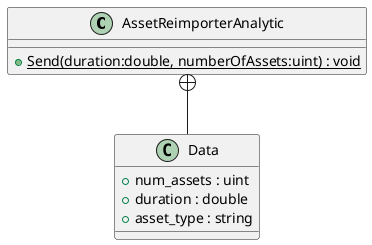 @startuml
class AssetReimporterAnalytic {
    + {static} Send(duration:double, numberOfAssets:uint) : void
}
class Data {
    + num_assets : uint
    + duration : double
    + asset_type : string
}
AssetReimporterAnalytic +-- Data
@enduml
